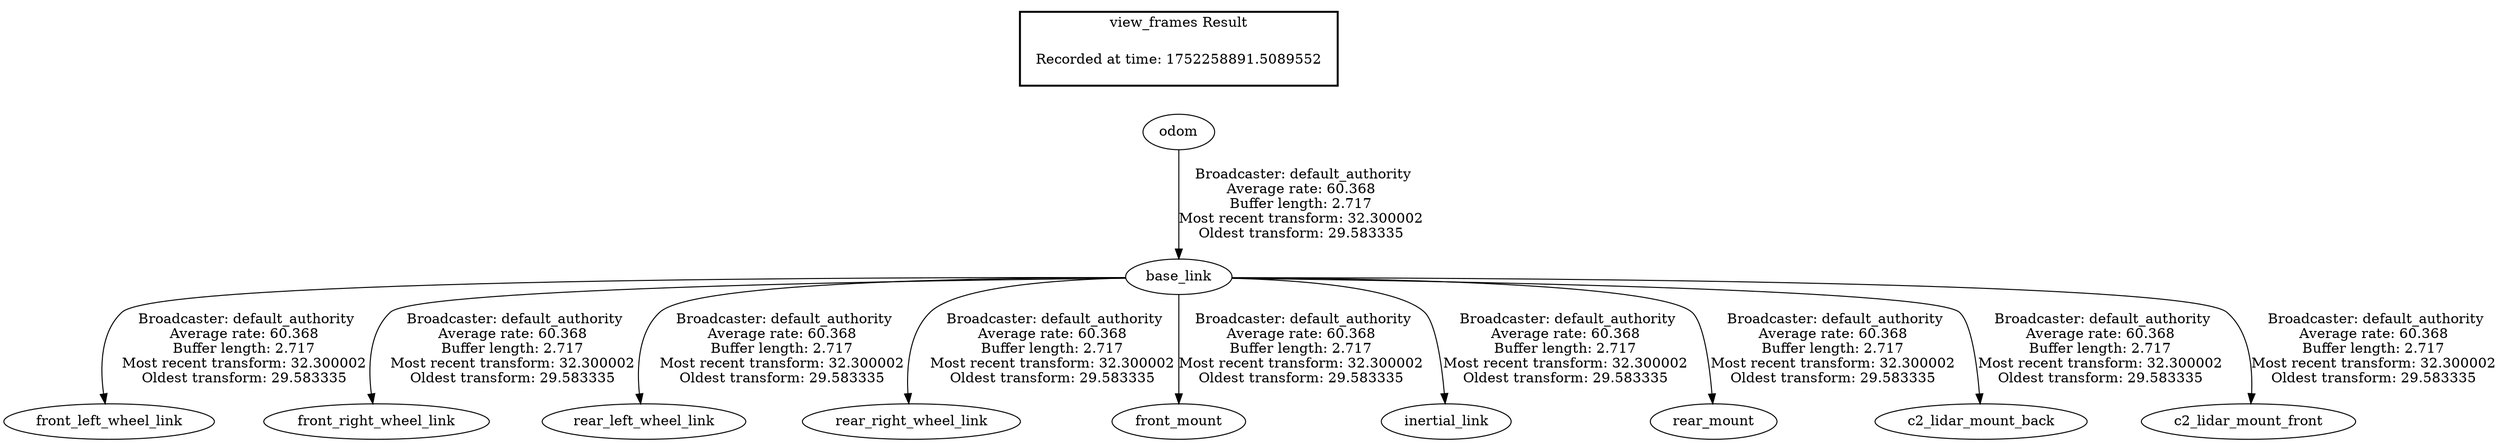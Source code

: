 digraph G {
"odom" -> "base_link"[label=" Broadcaster: default_authority\nAverage rate: 60.368\nBuffer length: 2.717\nMost recent transform: 32.300002\nOldest transform: 29.583335\n"];
"base_link" -> "front_left_wheel_link"[label=" Broadcaster: default_authority\nAverage rate: 60.368\nBuffer length: 2.717\nMost recent transform: 32.300002\nOldest transform: 29.583335\n"];
"base_link" -> "front_right_wheel_link"[label=" Broadcaster: default_authority\nAverage rate: 60.368\nBuffer length: 2.717\nMost recent transform: 32.300002\nOldest transform: 29.583335\n"];
"base_link" -> "rear_left_wheel_link"[label=" Broadcaster: default_authority\nAverage rate: 60.368\nBuffer length: 2.717\nMost recent transform: 32.300002\nOldest transform: 29.583335\n"];
"base_link" -> "rear_right_wheel_link"[label=" Broadcaster: default_authority\nAverage rate: 60.368\nBuffer length: 2.717\nMost recent transform: 32.300002\nOldest transform: 29.583335\n"];
"base_link" -> "front_mount"[label=" Broadcaster: default_authority\nAverage rate: 60.368\nBuffer length: 2.717\nMost recent transform: 32.300002\nOldest transform: 29.583335\n"];
"base_link" -> "inertial_link"[label=" Broadcaster: default_authority\nAverage rate: 60.368\nBuffer length: 2.717\nMost recent transform: 32.300002\nOldest transform: 29.583335\n"];
"base_link" -> "rear_mount"[label=" Broadcaster: default_authority\nAverage rate: 60.368\nBuffer length: 2.717\nMost recent transform: 32.300002\nOldest transform: 29.583335\n"];
"base_link" -> "c2_lidar_mount_back"[label=" Broadcaster: default_authority\nAverage rate: 60.368\nBuffer length: 2.717\nMost recent transform: 32.300002\nOldest transform: 29.583335\n"];
"base_link" -> "c2_lidar_mount_front"[label=" Broadcaster: default_authority\nAverage rate: 60.368\nBuffer length: 2.717\nMost recent transform: 32.300002\nOldest transform: 29.583335\n"];
edge [style=invis];
 subgraph cluster_legend { style=bold; color=black; label ="view_frames Result";
"Recorded at time: 1752258891.5089552"[ shape=plaintext ] ;
}->"odom";
}